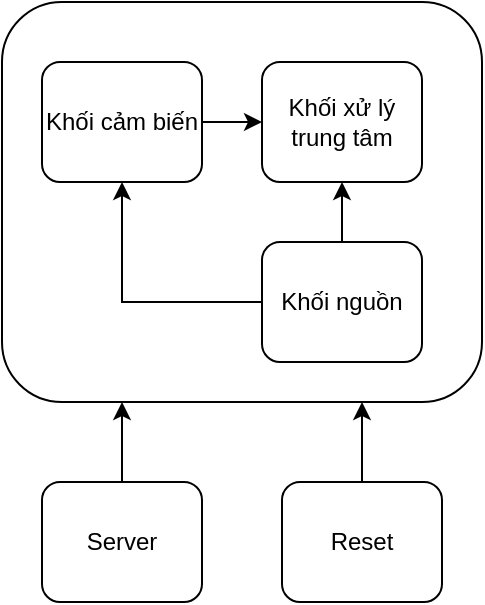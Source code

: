 <mxfile version="18.1.3" type="device"><diagram id="3BgjxHcnlE5KPxMuOIl8" name="Page-1"><mxGraphModel dx="854" dy="440" grid="1" gridSize="10" guides="1" tooltips="1" connect="1" arrows="1" fold="1" page="1" pageScale="1" pageWidth="827" pageHeight="1169" math="0" shadow="0"><root><mxCell id="0"/><mxCell id="1" parent="0"/><mxCell id="hOfuqG1SDgncaHqn_W6q-8" value="" style="rounded=1;whiteSpace=wrap;html=1;" vertex="1" parent="1"><mxGeometry x="330" y="60" width="240" height="200" as="geometry"/></mxCell><mxCell id="hOfuqG1SDgncaHqn_W6q-1" value="Khối xử lý trung tâm" style="rounded=1;whiteSpace=wrap;html=1;" vertex="1" parent="1"><mxGeometry x="460" y="90" width="80" height="60" as="geometry"/></mxCell><mxCell id="hOfuqG1SDgncaHqn_W6q-6" style="edgeStyle=orthogonalEdgeStyle;rounded=0;orthogonalLoop=1;jettySize=auto;html=1;entryX=0.5;entryY=1;entryDx=0;entryDy=0;" edge="1" parent="1" source="hOfuqG1SDgncaHqn_W6q-3" target="hOfuqG1SDgncaHqn_W6q-4"><mxGeometry relative="1" as="geometry"/></mxCell><mxCell id="hOfuqG1SDgncaHqn_W6q-7" style="edgeStyle=orthogonalEdgeStyle;rounded=0;orthogonalLoop=1;jettySize=auto;html=1;entryX=0.5;entryY=1;entryDx=0;entryDy=0;" edge="1" parent="1" source="hOfuqG1SDgncaHqn_W6q-3" target="hOfuqG1SDgncaHqn_W6q-1"><mxGeometry relative="1" as="geometry"/></mxCell><mxCell id="hOfuqG1SDgncaHqn_W6q-3" value="Khối nguồn" style="rounded=1;whiteSpace=wrap;html=1;" vertex="1" parent="1"><mxGeometry x="460" y="180" width="80" height="60" as="geometry"/></mxCell><mxCell id="hOfuqG1SDgncaHqn_W6q-5" style="edgeStyle=orthogonalEdgeStyle;rounded=0;orthogonalLoop=1;jettySize=auto;html=1;entryX=0;entryY=0.5;entryDx=0;entryDy=0;" edge="1" parent="1" source="hOfuqG1SDgncaHqn_W6q-4" target="hOfuqG1SDgncaHqn_W6q-1"><mxGeometry relative="1" as="geometry"/></mxCell><mxCell id="hOfuqG1SDgncaHqn_W6q-4" value="Khối cảm biến" style="rounded=1;whiteSpace=wrap;html=1;" vertex="1" parent="1"><mxGeometry x="350" y="90" width="80" height="60" as="geometry"/></mxCell><mxCell id="hOfuqG1SDgncaHqn_W6q-12" style="edgeStyle=orthogonalEdgeStyle;rounded=0;orthogonalLoop=1;jettySize=auto;html=1;entryX=0.25;entryY=1;entryDx=0;entryDy=0;" edge="1" parent="1" source="hOfuqG1SDgncaHqn_W6q-9" target="hOfuqG1SDgncaHqn_W6q-8"><mxGeometry relative="1" as="geometry"/></mxCell><mxCell id="hOfuqG1SDgncaHqn_W6q-9" value="Server" style="rounded=1;whiteSpace=wrap;html=1;" vertex="1" parent="1"><mxGeometry x="350" y="300" width="80" height="60" as="geometry"/></mxCell><mxCell id="hOfuqG1SDgncaHqn_W6q-11" style="edgeStyle=orthogonalEdgeStyle;rounded=0;orthogonalLoop=1;jettySize=auto;html=1;entryX=0.75;entryY=1;entryDx=0;entryDy=0;" edge="1" parent="1" source="hOfuqG1SDgncaHqn_W6q-10" target="hOfuqG1SDgncaHqn_W6q-8"><mxGeometry relative="1" as="geometry"/></mxCell><mxCell id="hOfuqG1SDgncaHqn_W6q-10" value="Reset" style="rounded=1;whiteSpace=wrap;html=1;" vertex="1" parent="1"><mxGeometry x="470" y="300" width="80" height="60" as="geometry"/></mxCell></root></mxGraphModel></diagram></mxfile>